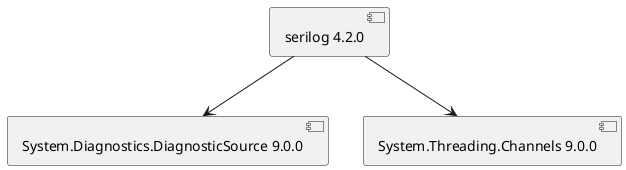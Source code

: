 @startuml
[serilog 4.2.0] --> [System.Diagnostics.DiagnosticSource 9.0.0]
[serilog 4.2.0] --> [System.Threading.Channels 9.0.0]
@enduml